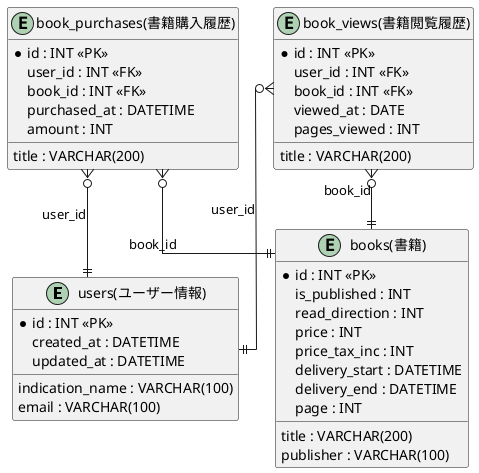 @startuml
'線の描画方法を直線ではなく直角線へ
skinparam linetype ortho

entity "users(ユーザー情報)" as users {
  *id : INT <<PK>>
  indication_name : VARCHAR(100)
  email : VARCHAR(100)
  created_at : DATETIME
  updated_at : DATETIME
}

entity "books(書籍)" as books {
  *id : INT <<PK>>
  title : VARCHAR(200)
  publisher : VARCHAR(100)
  is_published : INT
  read_direction : INT
  price : INT
  price_tax_inc : INT
  delivery_start : DATETIME
  delivery_end : DATETIME
  page : INT
}

entity "book_purchases(書籍購入履歴)" as book_purchases {
  *id : INT <<PK>>
  user_id : INT <<FK>>
  book_id : INT <<FK>>
  title : VARCHAR(200)
  purchased_at : DATETIME
  amount : INT
}

entity "book_views(書籍閲覧履歴)" as book_views {
  *id : INT <<PK>>
  user_id : INT <<FK>>
  book_id : INT <<FK>>
  title : VARCHAR(200)
  viewed_at : DATE
  pages_viewed : INT
}

' }o--|| の意味：「多：1」リレーション
' }   : N側を示す
' o   : 外部キー（FK）を持つ「子」側（N側）
' ||  : 単一側を示す
book_purchases }o--|| users : user_id
book_purchases }o--|| books : book_id
book_views }o--|| users : user_id
book_views }o--|| books : book_id
@enduml